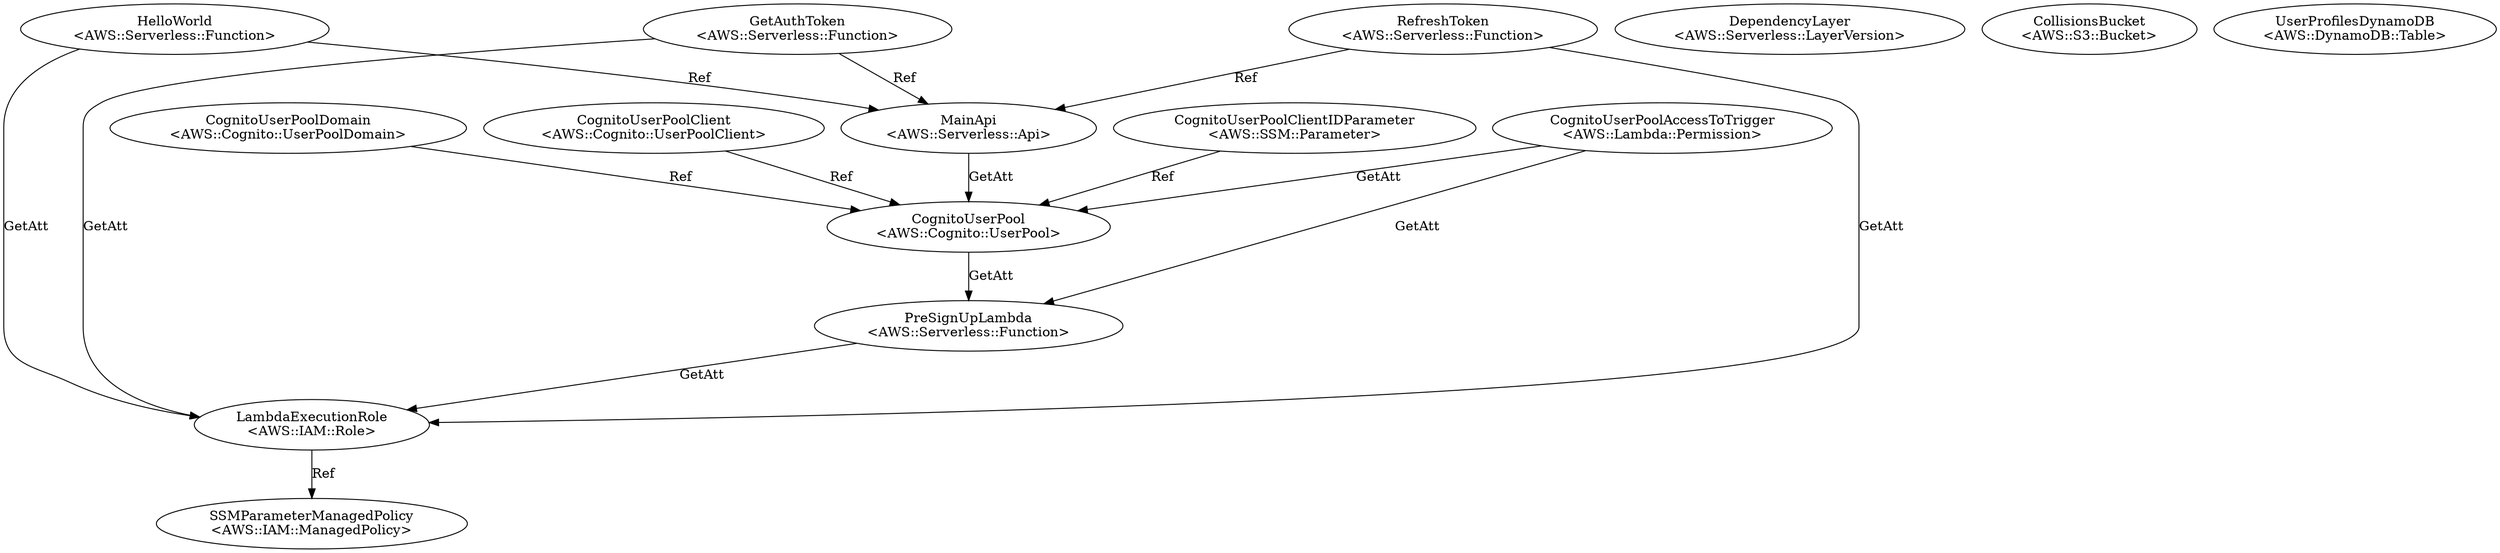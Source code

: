 digraph "template" {
MainApi [label="MainApi\n<AWS::Serverless::Api>"];
HelloWorld [label="HelloWorld\n<AWS::Serverless::Function>"];
GetAuthToken [label="GetAuthToken\n<AWS::Serverless::Function>"];
RefreshToken [label="RefreshToken\n<AWS::Serverless::Function>"];
PreSignUpLambda [label="PreSignUpLambda\n<AWS::Serverless::Function>"];
CognitoUserPool [label="CognitoUserPool\n<AWS::Cognito::UserPool>"];
CognitoUserPoolClient [label="CognitoUserPoolClient\n<AWS::Cognito::UserPoolClient>"];
CognitoUserPoolClientIDParameter [label="CognitoUserPoolClientIDParameter\n<AWS::SSM::Parameter>"];
CognitoUserPoolDomain [label="CognitoUserPoolDomain\n<AWS::Cognito::UserPoolDomain>"];
LambdaExecutionRole [label="LambdaExecutionRole\n<AWS::IAM::Role>"];
SSMParameterManagedPolicy [label="SSMParameterManagedPolicy\n<AWS::IAM::ManagedPolicy>"];
CognitoUserPoolAccessToTrigger [label="CognitoUserPoolAccessToTrigger\n<AWS::Lambda::Permission>"];
DependencyLayer [label="DependencyLayer\n<AWS::Serverless::LayerVersion>"];
CollisionsBucket [label="CollisionsBucket\n<AWS::S3::Bucket>"];
UserProfilesDynamoDB [label="UserProfilesDynamoDB\n<AWS::DynamoDB::Table>"];
MainApi -> CognitoUserPool  [key=0, label=GetAtt];
HelloWorld -> MainApi  [key=0, label=Ref];
HelloWorld -> LambdaExecutionRole  [key=0, label=GetAtt];
GetAuthToken -> MainApi  [key=0, label=Ref];
GetAuthToken -> LambdaExecutionRole  [key=0, label=GetAtt];
RefreshToken -> MainApi  [key=0, label=Ref];
RefreshToken -> LambdaExecutionRole  [key=0, label=GetAtt];
PreSignUpLambda -> LambdaExecutionRole  [key=0, label=GetAtt];
CognitoUserPool -> PreSignUpLambda  [key=0, label=GetAtt];
CognitoUserPoolClient -> CognitoUserPool  [key=0, label=Ref];
CognitoUserPoolClientIDParameter -> CognitoUserPool  [key=0, label=Ref];
CognitoUserPoolDomain -> CognitoUserPool  [key=0, label=Ref];
LambdaExecutionRole -> SSMParameterManagedPolicy  [key=0, label=Ref];
CognitoUserPoolAccessToTrigger -> PreSignUpLambda  [key=0, label=GetAtt];
CognitoUserPoolAccessToTrigger -> CognitoUserPool  [key=0, label=GetAtt];
}
